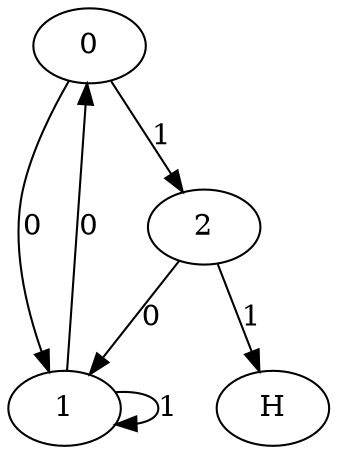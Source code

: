 digraph {
  0 -> 1 [label="0"];
  0 -> 2 [label="1"];
  1 -> 0 [label="0"];
  1 -> 1 [label="1"];
  2 -> 1 [label="0"];
  2 -> H [label="1"];
}
